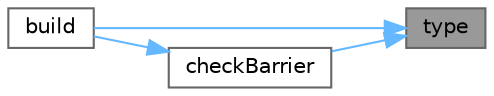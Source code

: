 digraph "type"
{
 // INTERACTIVE_SVG=YES
 // LATEX_PDF_SIZE
  bgcolor="transparent";
  edge [fontname=Helvetica,fontsize=10,labelfontname=Helvetica,labelfontsize=10];
  node [fontname=Helvetica,fontsize=10,shape=box,height=0.2,width=0.4];
  rankdir="RL";
  Node1 [label="type",height=0.2,width=0.4,color="gray40", fillcolor="grey60", style="filled", fontcolor="black",tooltip=" "];
  Node1 -> Node2 [dir="back",color="steelblue1",style="solid"];
  Node2 [label="build",height=0.2,width=0.4,color="grey40", fillcolor="white", style="filled",URL="$classore_1_1data_1_1_equity_touch_option.html#af7b69d5b18d278257927e32b10a23ee6",tooltip="Build QuantLib/QuantExt instrument, link pricing engine."];
  Node1 -> Node3 [dir="back",color="steelblue1",style="solid"];
  Node3 [label="checkBarrier",height=0.2,width=0.4,color="grey40", fillcolor="white", style="filled",URL="$classore_1_1data_1_1_equity_touch_option.html#aa387ae9da0405c17a03baa25d64bc923",tooltip=" "];
  Node3 -> Node2 [dir="back",color="steelblue1",style="solid"];
}
